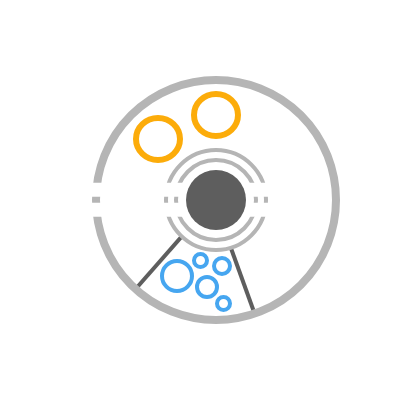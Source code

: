 <mxfile version="24.5.3" type="device">
  <diagram name="Page-1" id="ZcRAXSWJTWcisyccbfvs">
    <mxGraphModel dx="369" dy="227" grid="0" gridSize="5" guides="1" tooltips="1" connect="1" arrows="1" fold="1" page="1" pageScale="1" pageWidth="827" pageHeight="1169" math="0" shadow="0">
      <root>
        <mxCell id="0" />
        <mxCell id="1" parent="0" />
        <mxCell id="oKaNRxnb2JUF0dyPSk8N-1" value="" style="rounded=0;whiteSpace=wrap;html=1;fillColor=none;strokeColor=none;" parent="1" vertex="1">
          <mxGeometry x="252.25" y="640" width="200" height="200" as="geometry" />
        </mxCell>
        <mxCell id="E99lIGLiU7dL8v41JwiV-30" value="" style="endArrow=none;html=1;rounded=0;exitX=0.66;exitY=0.971;exitDx=0;exitDy=0;exitPerimeter=0;entryX=0.649;entryY=0.98;entryDx=0;entryDy=0;entryPerimeter=0;strokeWidth=2;strokeColor=#5E5E5E;" parent="1" source="E99lIGLiU7dL8v41JwiV-16" target="E99lIGLiU7dL8v41JwiV-20" edge="1">
          <mxGeometry width="50" height="50" relative="1" as="geometry">
            <mxPoint x="347" y="793" as="sourcePoint" />
            <mxPoint x="397" y="743" as="targetPoint" />
          </mxGeometry>
        </mxCell>
        <mxCell id="E99lIGLiU7dL8v41JwiV-34" value="" style="endArrow=none;html=1;rounded=0;exitX=0.166;exitY=0.87;exitDx=0;exitDy=0;exitPerimeter=0;entryX=0.156;entryY=0.866;entryDx=0;entryDy=0;strokeWidth=2;entryPerimeter=0;strokeColor=#5E5E5E;" parent="1" source="E99lIGLiU7dL8v41JwiV-16" target="E99lIGLiU7dL8v41JwiV-20" edge="1">
          <mxGeometry width="50" height="50" relative="1" as="geometry">
            <mxPoint x="384" y="802" as="sourcePoint" />
            <mxPoint x="372" y="769" as="targetPoint" />
          </mxGeometry>
        </mxCell>
        <mxCell id="E99lIGLiU7dL8v41JwiV-16" value="" style="ellipse;whiteSpace=wrap;html=1;fillColor=none;strokeWidth=4;strokeColor=#B5B5B5;" parent="1" vertex="1">
          <mxGeometry x="300" y="680" width="120" height="120" as="geometry" />
        </mxCell>
        <mxCell id="E99lIGLiU7dL8v41JwiV-20" value="" style="ellipse;whiteSpace=wrap;html=1;fillColor=none;strokeWidth=2;strokeColor=#B5B5B5;" parent="1" vertex="1">
          <mxGeometry x="335" y="715" width="50" height="50" as="geometry" />
        </mxCell>
        <mxCell id="E99lIGLiU7dL8v41JwiV-17" value="" style="ellipse;whiteSpace=wrap;html=1;fillColor=none;strokeWidth=2;strokeColor=#B5B5B5;" parent="1" vertex="1">
          <mxGeometry x="340" y="720" width="40" height="40" as="geometry" />
        </mxCell>
        <mxCell id="E99lIGLiU7dL8v41JwiV-18" value="" style="endArrow=none;html=1;rounded=0;strokeWidth=7;strokeColor=#FFFFFF;" parent="1" edge="1">
          <mxGeometry width="50" height="50" relative="1" as="geometry">
            <mxPoint x="280" y="734.92" as="sourcePoint" />
            <mxPoint x="400" y="734.92" as="targetPoint" />
          </mxGeometry>
        </mxCell>
        <mxCell id="E99lIGLiU7dL8v41JwiV-19" value="" style="endArrow=none;html=1;rounded=0;strokeWidth=7;strokeColor=#FFFFFF;" parent="1" edge="1">
          <mxGeometry width="50" height="50" relative="1" as="geometry">
            <mxPoint x="280" y="744.92" as="sourcePoint" />
            <mxPoint x="400" y="744.92" as="targetPoint" />
          </mxGeometry>
        </mxCell>
        <mxCell id="E99lIGLiU7dL8v41JwiV-22" value="" style="ellipse;whiteSpace=wrap;html=1;strokeColor=none;fillColor=#5E5E5E;" parent="1" vertex="1">
          <mxGeometry x="345" y="725" width="30" height="30" as="geometry" />
        </mxCell>
        <mxCell id="E99lIGLiU7dL8v41JwiV-23" value="" style="ellipse;whiteSpace=wrap;html=1;strokeColor=#46A6F0;fillColor=none;strokeWidth=2;" parent="1" vertex="1">
          <mxGeometry x="333" y="770.5" width="15" height="15" as="geometry" />
        </mxCell>
        <mxCell id="E99lIGLiU7dL8v41JwiV-25" value="" style="ellipse;whiteSpace=wrap;html=1;strokeColor=#46A6F0;fillColor=none;strokeWidth=2;" parent="1" vertex="1">
          <mxGeometry x="350.5" y="778.5" width="10" height="10" as="geometry" />
        </mxCell>
        <mxCell id="E99lIGLiU7dL8v41JwiV-26" value="" style="ellipse;whiteSpace=wrap;html=1;strokeColor=#46A6F0;fillColor=none;strokeWidth=2;" parent="1" vertex="1">
          <mxGeometry x="359" y="769" width="8" height="8" as="geometry" />
        </mxCell>
        <mxCell id="E99lIGLiU7dL8v41JwiV-31" value="" style="ellipse;whiteSpace=wrap;html=1;strokeColor=#46A6F0;fillColor=none;strokeWidth=2;" parent="1" vertex="1">
          <mxGeometry x="360.5" y="788.5" width="6.5" height="6.5" as="geometry" />
        </mxCell>
        <mxCell id="E99lIGLiU7dL8v41JwiV-36" value="" style="ellipse;whiteSpace=wrap;html=1;strokeColor=#46A6F0;fillColor=none;strokeWidth=2;" parent="1" vertex="1">
          <mxGeometry x="349" y="767" width="6.5" height="6.5" as="geometry" />
        </mxCell>
        <mxCell id="E99lIGLiU7dL8v41JwiV-47" value="" style="ellipse;whiteSpace=wrap;html=1;strokeColor=#FCAC0A;fillColor=none;strokeWidth=3;" parent="1" vertex="1">
          <mxGeometry x="320" y="699" width="22" height="21" as="geometry" />
        </mxCell>
        <mxCell id="E99lIGLiU7dL8v41JwiV-48" value="" style="ellipse;whiteSpace=wrap;html=1;strokeColor=#FCAC0A;fillColor=none;strokeWidth=3;" parent="1" vertex="1">
          <mxGeometry x="349" y="687" width="22" height="21" as="geometry" />
        </mxCell>
      </root>
    </mxGraphModel>
  </diagram>
</mxfile>
